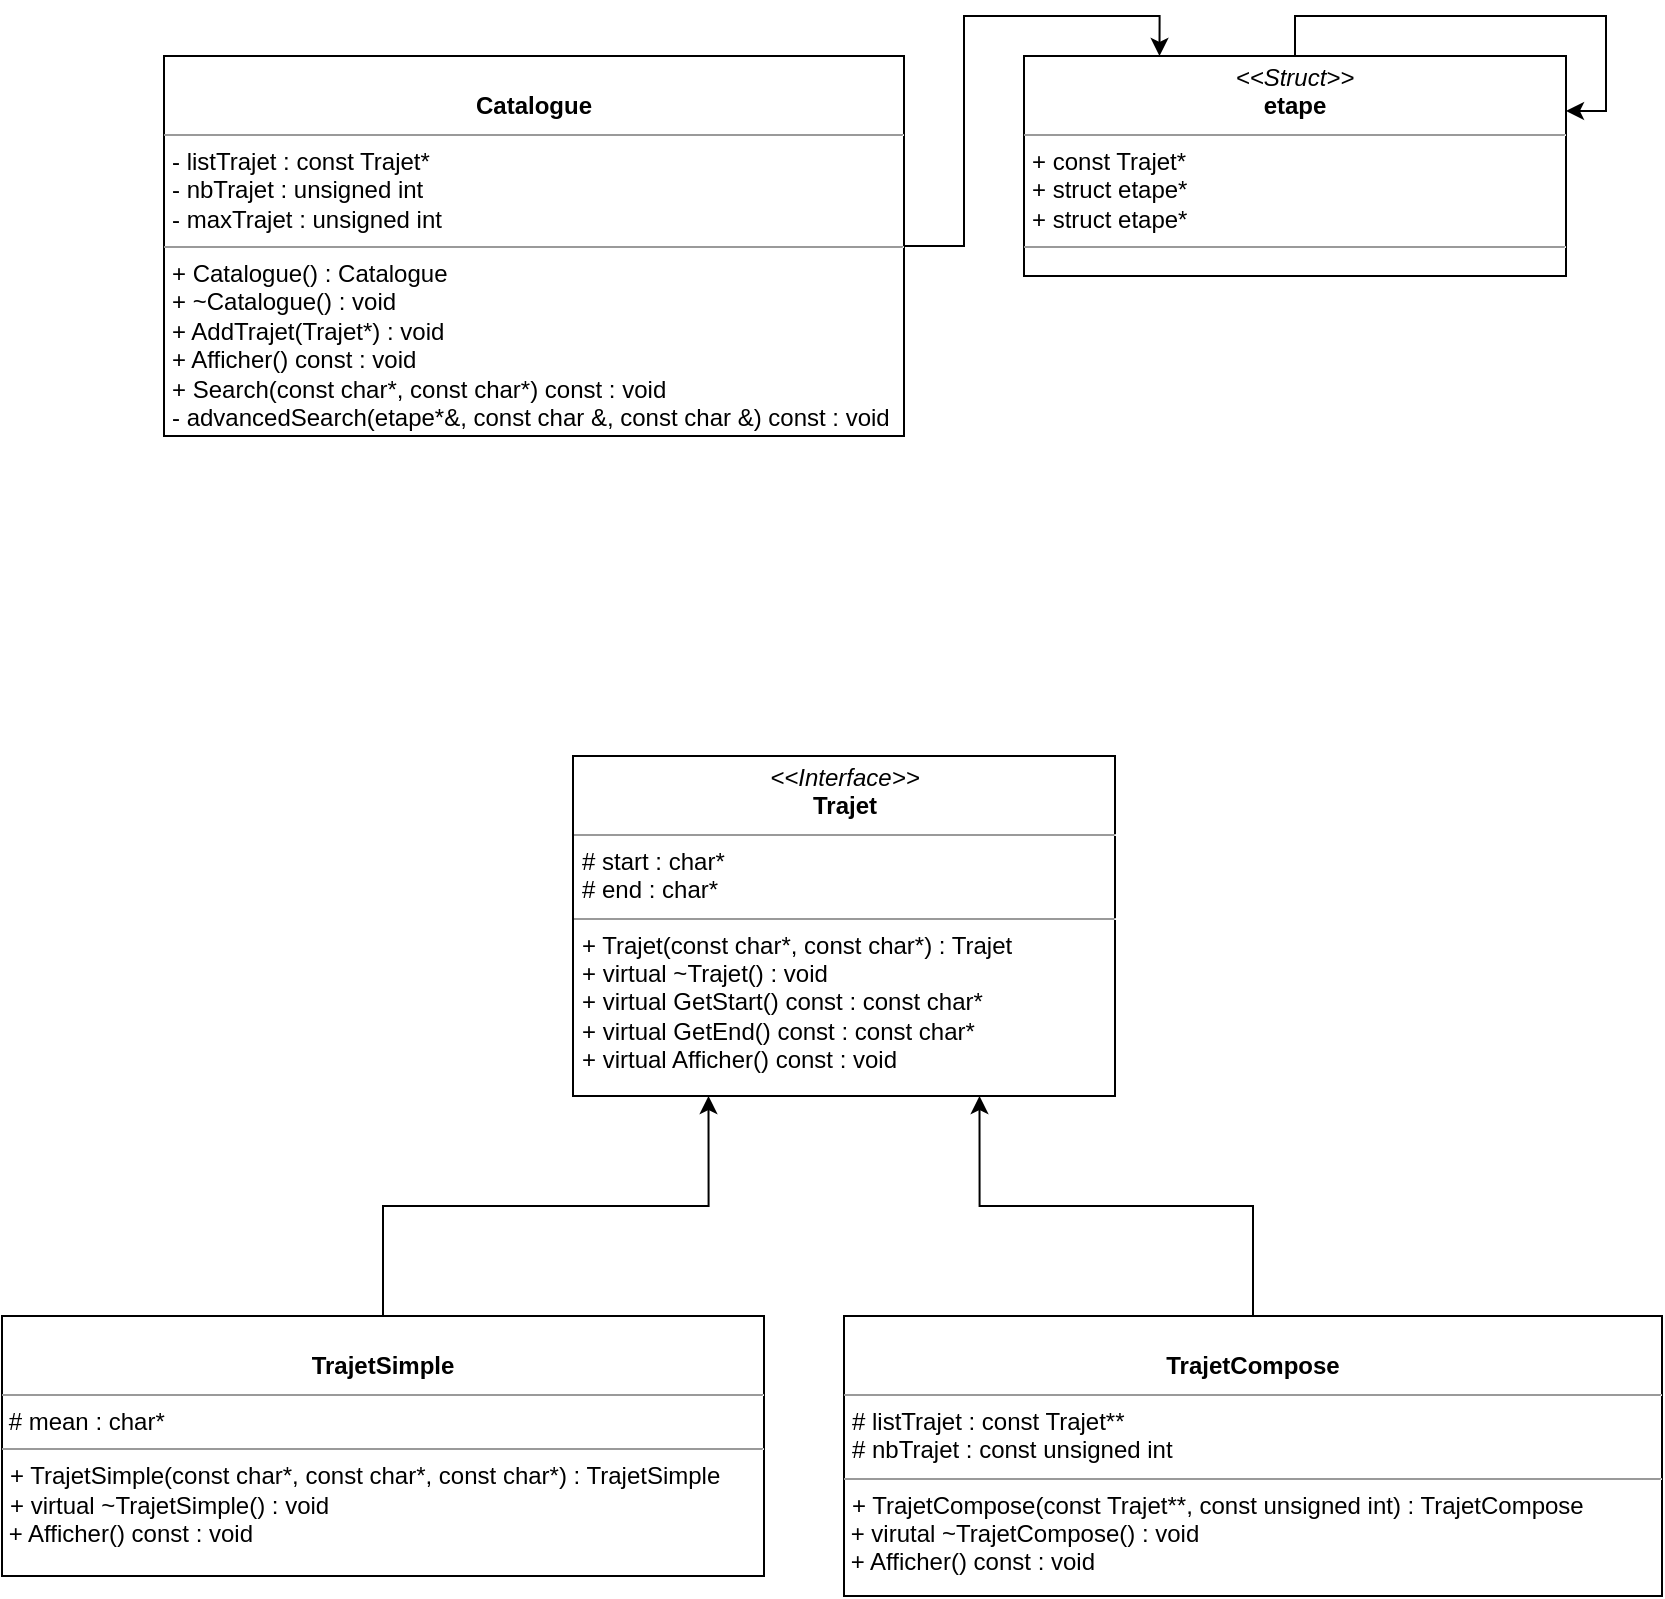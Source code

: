 <mxfile version="12.3.5" type="device" pages="1"><diagram name="Page-1" id="c4acf3e9-155e-7222-9cf6-157b1a14988f"><mxGraphModel dx="1186" dy="684" grid="1" gridSize="10" guides="1" tooltips="1" connect="1" arrows="1" fold="1" page="1" pageScale="1" pageWidth="850" pageHeight="1100" background="#ffffff" math="0" shadow="0"><root><mxCell id="0"/><mxCell id="1" parent="0"/><mxCell id="5d2195bd80daf111-18" value="&lt;p style=&quot;margin: 0px ; margin-top: 4px ; text-align: center&quot;&gt;&lt;i&gt;&amp;lt;&amp;lt;Interface&amp;gt;&amp;gt;&lt;/i&gt;&lt;br&gt;&lt;b&gt;Trajet&lt;/b&gt;&lt;/p&gt;&lt;hr size=&quot;1&quot;&gt;&lt;p style=&quot;margin: 0px ; margin-left: 4px&quot;&gt;# start : char*&lt;br&gt;# end : char*&lt;/p&gt;&lt;hr size=&quot;1&quot;&gt;&lt;p style=&quot;margin: 0px ; margin-left: 4px&quot;&gt;+ Trajet(const char*, const char*) : Trajet&lt;/p&gt;&lt;p style=&quot;margin: 0px ; margin-left: 4px&quot;&gt;+ virtual ~Trajet() : void&lt;br&gt;&lt;/p&gt;&lt;p style=&quot;margin: 0px ; margin-left: 4px&quot;&gt;+ virtual GetStart() const : const char*&lt;br&gt;+ virtual GetEnd() const : const char*&lt;/p&gt;&lt;p style=&quot;margin: 0px ; margin-left: 4px&quot;&gt;+ virtual Afficher() const : void&lt;br&gt;&lt;/p&gt;" style="verticalAlign=top;align=left;overflow=fill;fontSize=12;fontFamily=Helvetica;html=1;rounded=0;shadow=0;comic=0;labelBackgroundColor=none;strokeWidth=1" parent="1" vertex="1"><mxGeometry x="294.5" y="410" width="271" height="170" as="geometry"/></mxCell><mxCell id="5Z9_neKVDGWBw3OVXmBw-6" value="" style="edgeStyle=orthogonalEdgeStyle;rounded=0;orthogonalLoop=1;jettySize=auto;html=1;entryX=0.25;entryY=1;entryDx=0;entryDy=0;" parent="1" source="5d2195bd80daf111-19" target="5d2195bd80daf111-18" edge="1"><mxGeometry relative="1" as="geometry"><mxPoint x="149" y="530" as="targetPoint"/></mxGeometry></mxCell><mxCell id="5d2195bd80daf111-19" value="&lt;p style=&quot;margin: 0px ; margin-top: 4px ; text-align: center&quot;&gt;&lt;br&gt;&lt;b&gt;TrajetSimple&lt;/b&gt;&lt;/p&gt;&lt;hr size=&quot;1&quot;&gt;&lt;div&gt;&amp;nbsp;# mean : char*&lt;/div&gt;&lt;hr size=&quot;1&quot;&gt;&lt;div&gt;&lt;p style=&quot;margin: 0px ; margin-left: 4px&quot;&gt;+ TrajetSimple(const char*, const char*, const char*) : TrajetSimple&lt;/p&gt;&lt;p style=&quot;margin: 0px ; margin-left: 4px&quot;&gt;+ virtual ~TrajetSimple() : void&lt;/p&gt;&lt;/div&gt;&lt;div&gt;&amp;nbsp;+ Afficher() const : void&lt;/div&gt;&lt;div&gt;&lt;br&gt;&lt;/div&gt;&lt;div&gt;&lt;br&gt;&lt;/div&gt;&lt;div&gt;&lt;br&gt;&lt;/div&gt;&lt;div&gt;&lt;br&gt;&lt;/div&gt;&lt;div&gt;&lt;br&gt;&lt;/div&gt;&lt;div&gt;&lt;br&gt;&lt;/div&gt;&lt;div&gt;&lt;br&gt;&lt;/div&gt;&lt;div&gt;&lt;br&gt;&lt;/div&gt;&lt;div&gt;&lt;br&gt;&lt;/div&gt;&lt;div&gt;&lt;br&gt;&lt;/div&gt;&lt;div&gt;&lt;br&gt;&lt;/div&gt;&lt;div&gt;&lt;br&gt;&lt;/div&gt;&lt;hr size=&quot;1&quot;&gt;" style="verticalAlign=top;align=left;overflow=fill;fontSize=12;fontFamily=Helvetica;html=1;rounded=0;shadow=0;comic=0;labelBackgroundColor=none;strokeWidth=1" parent="1" vertex="1"><mxGeometry x="9" y="690" width="381" height="130" as="geometry"/></mxCell><mxCell id="5Z9_neKVDGWBw3OVXmBw-7" style="edgeStyle=orthogonalEdgeStyle;rounded=0;orthogonalLoop=1;jettySize=auto;html=1;entryX=0.75;entryY=1;entryDx=0;entryDy=0;" parent="1" source="5d2195bd80daf111-20" target="5d2195bd80daf111-18" edge="1"><mxGeometry relative="1" as="geometry"/></mxCell><mxCell id="5d2195bd80daf111-20" value="&lt;p style=&quot;margin: 0px ; margin-top: 4px ; text-align: center&quot;&gt;&lt;br&gt;&lt;b&gt;TrajetCompose&lt;/b&gt;&lt;/p&gt;&lt;hr size=&quot;1&quot;&gt;&lt;p style=&quot;margin: 0px ; margin-left: 4px&quot;&gt;# listTrajet : const Trajet**&lt;br&gt;&lt;/p&gt;&lt;p style=&quot;margin: 0px ; margin-left: 4px&quot;&gt;# nbTrajet : const unsigned int&lt;br&gt;&lt;/p&gt;&lt;hr size=&quot;1&quot;&gt;&lt;div&gt;&lt;p style=&quot;margin: 0px ; margin-left: 4px&quot;&gt;+ TrajetCompose(const Trajet**, const unsigned int) : TrajetCompose&lt;/p&gt;&lt;/div&gt;&lt;div&gt;&amp;nbsp;+ virutal ~TrajetCompose() : void &lt;br&gt;&lt;/div&gt;&lt;div&gt;&amp;nbsp;+ Afficher() const : void&lt;/div&gt;&lt;div&gt;&lt;br&gt;&lt;/div&gt;" style="verticalAlign=top;align=left;overflow=fill;fontSize=12;fontFamily=Helvetica;html=1;rounded=0;shadow=0;comic=0;labelBackgroundColor=none;strokeWidth=1" parent="1" vertex="1"><mxGeometry x="430" y="690" width="409" height="140" as="geometry"/></mxCell><mxCell id="due7qk32R7CuKBrKDxM6-6" style="edgeStyle=orthogonalEdgeStyle;rounded=0;orthogonalLoop=1;jettySize=auto;html=1;entryX=0.25;entryY=0;entryDx=0;entryDy=0;" edge="1" parent="1" source="5Z9_neKVDGWBw3OVXmBw-11" target="due7qk32R7CuKBrKDxM6-1"><mxGeometry relative="1" as="geometry"/></mxCell><mxCell id="5Z9_neKVDGWBw3OVXmBw-11" value="&lt;p style=&quot;margin: 0px ; margin-top: 4px ; text-align: center&quot;&gt;&lt;br&gt;&lt;b&gt;Catalogue&lt;/b&gt;&lt;/p&gt;&lt;hr size=&quot;1&quot;&gt;&lt;p style=&quot;margin: 0px ; margin-left: 4px&quot;&gt;- listTrajet : const Trajet*&lt;/p&gt;&lt;p style=&quot;margin: 0px ; margin-left: 4px&quot;&gt;- nbTrajet : unsigned int&lt;br&gt;&lt;/p&gt;&lt;p style=&quot;margin: 0px ; margin-left: 4px&quot;&gt;- maxTrajet : unsigned int&lt;/p&gt;&lt;hr size=&quot;1&quot;&gt;&lt;p style=&quot;margin: 0px ; margin-left: 4px&quot;&gt;+ Catalogue() : Catalogue&lt;/p&gt;&lt;p style=&quot;margin: 0px ; margin-left: 4px&quot;&gt;+ ~Catalogue() : void&lt;/p&gt;&lt;p style=&quot;margin: 0px ; margin-left: 4px&quot;&gt;+ AddTrajet(Trajet*) : void&lt;br&gt;&lt;/p&gt;&lt;p style=&quot;margin: 0px ; margin-left: 4px&quot;&gt;+ Afficher() const : void&lt;/p&gt;&lt;p style=&quot;margin: 0px ; margin-left: 4px&quot;&gt;+ Search(const char*, const char*) const : void&lt;br&gt;&lt;/p&gt;&lt;p style=&quot;margin: 0px ; margin-left: 4px&quot;&gt;- advancedSearch(etape*&amp;amp;, const char &amp;amp;, const char &amp;amp;) const : void&lt;/p&gt;" style="verticalAlign=top;align=left;overflow=fill;fontSize=12;fontFamily=Helvetica;html=1;rounded=0;shadow=0;comic=0;labelBackgroundColor=none;strokeWidth=1" parent="1" vertex="1"><mxGeometry x="90" y="60" width="370" height="190" as="geometry"/></mxCell><mxCell id="due7qk32R7CuKBrKDxM6-1" value="&lt;p style=&quot;margin: 0px ; margin-top: 4px ; text-align: center&quot;&gt;&lt;i&gt;&amp;lt;&amp;lt;Struct&amp;gt;&amp;gt;&lt;/i&gt;&lt;br&gt;&lt;b&gt;etape&lt;/b&gt;&lt;/p&gt;&lt;hr size=&quot;1&quot;&gt;&lt;p style=&quot;margin: 0px ; margin-left: 4px&quot;&gt;+ const Trajet*&lt;/p&gt;&lt;p style=&quot;margin: 0px ; margin-left: 4px&quot;&gt;+ struct etape*&lt;/p&gt;&lt;p style=&quot;margin: 0px ; margin-left: 4px&quot;&gt;+ struct etape*&lt;/p&gt;&lt;hr size=&quot;1&quot;&gt;&lt;p style=&quot;margin: 0px ; margin-left: 4px&quot;&gt;&lt;br&gt;&lt;/p&gt;" style="verticalAlign=top;align=left;overflow=fill;fontSize=12;fontFamily=Helvetica;html=1;rounded=0;shadow=0;comic=0;labelBackgroundColor=none;strokeWidth=1" vertex="1" parent="1"><mxGeometry x="520" y="60" width="271" height="110" as="geometry"/></mxCell><mxCell id="due7qk32R7CuKBrKDxM6-5" style="edgeStyle=orthogonalEdgeStyle;rounded=0;orthogonalLoop=1;jettySize=auto;html=1;entryX=1;entryY=0.25;entryDx=0;entryDy=0;" edge="1" parent="1" source="due7qk32R7CuKBrKDxM6-1" target="due7qk32R7CuKBrKDxM6-1"><mxGeometry relative="1" as="geometry"/></mxCell></root></mxGraphModel></diagram></mxfile>